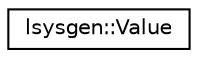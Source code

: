 digraph "Graphical Class Hierarchy"
{
 // LATEX_PDF_SIZE
  edge [fontname="Helvetica",fontsize="10",labelfontname="Helvetica",labelfontsize="10"];
  node [fontname="Helvetica",fontsize="10",shape=record];
  rankdir="LR";
  Node0 [label="lsysgen::Value",height=0.2,width=0.4,color="black", fillcolor="white", style="filled",URL="$classlsysgen_1_1Value.html",tooltip=" "];
}
